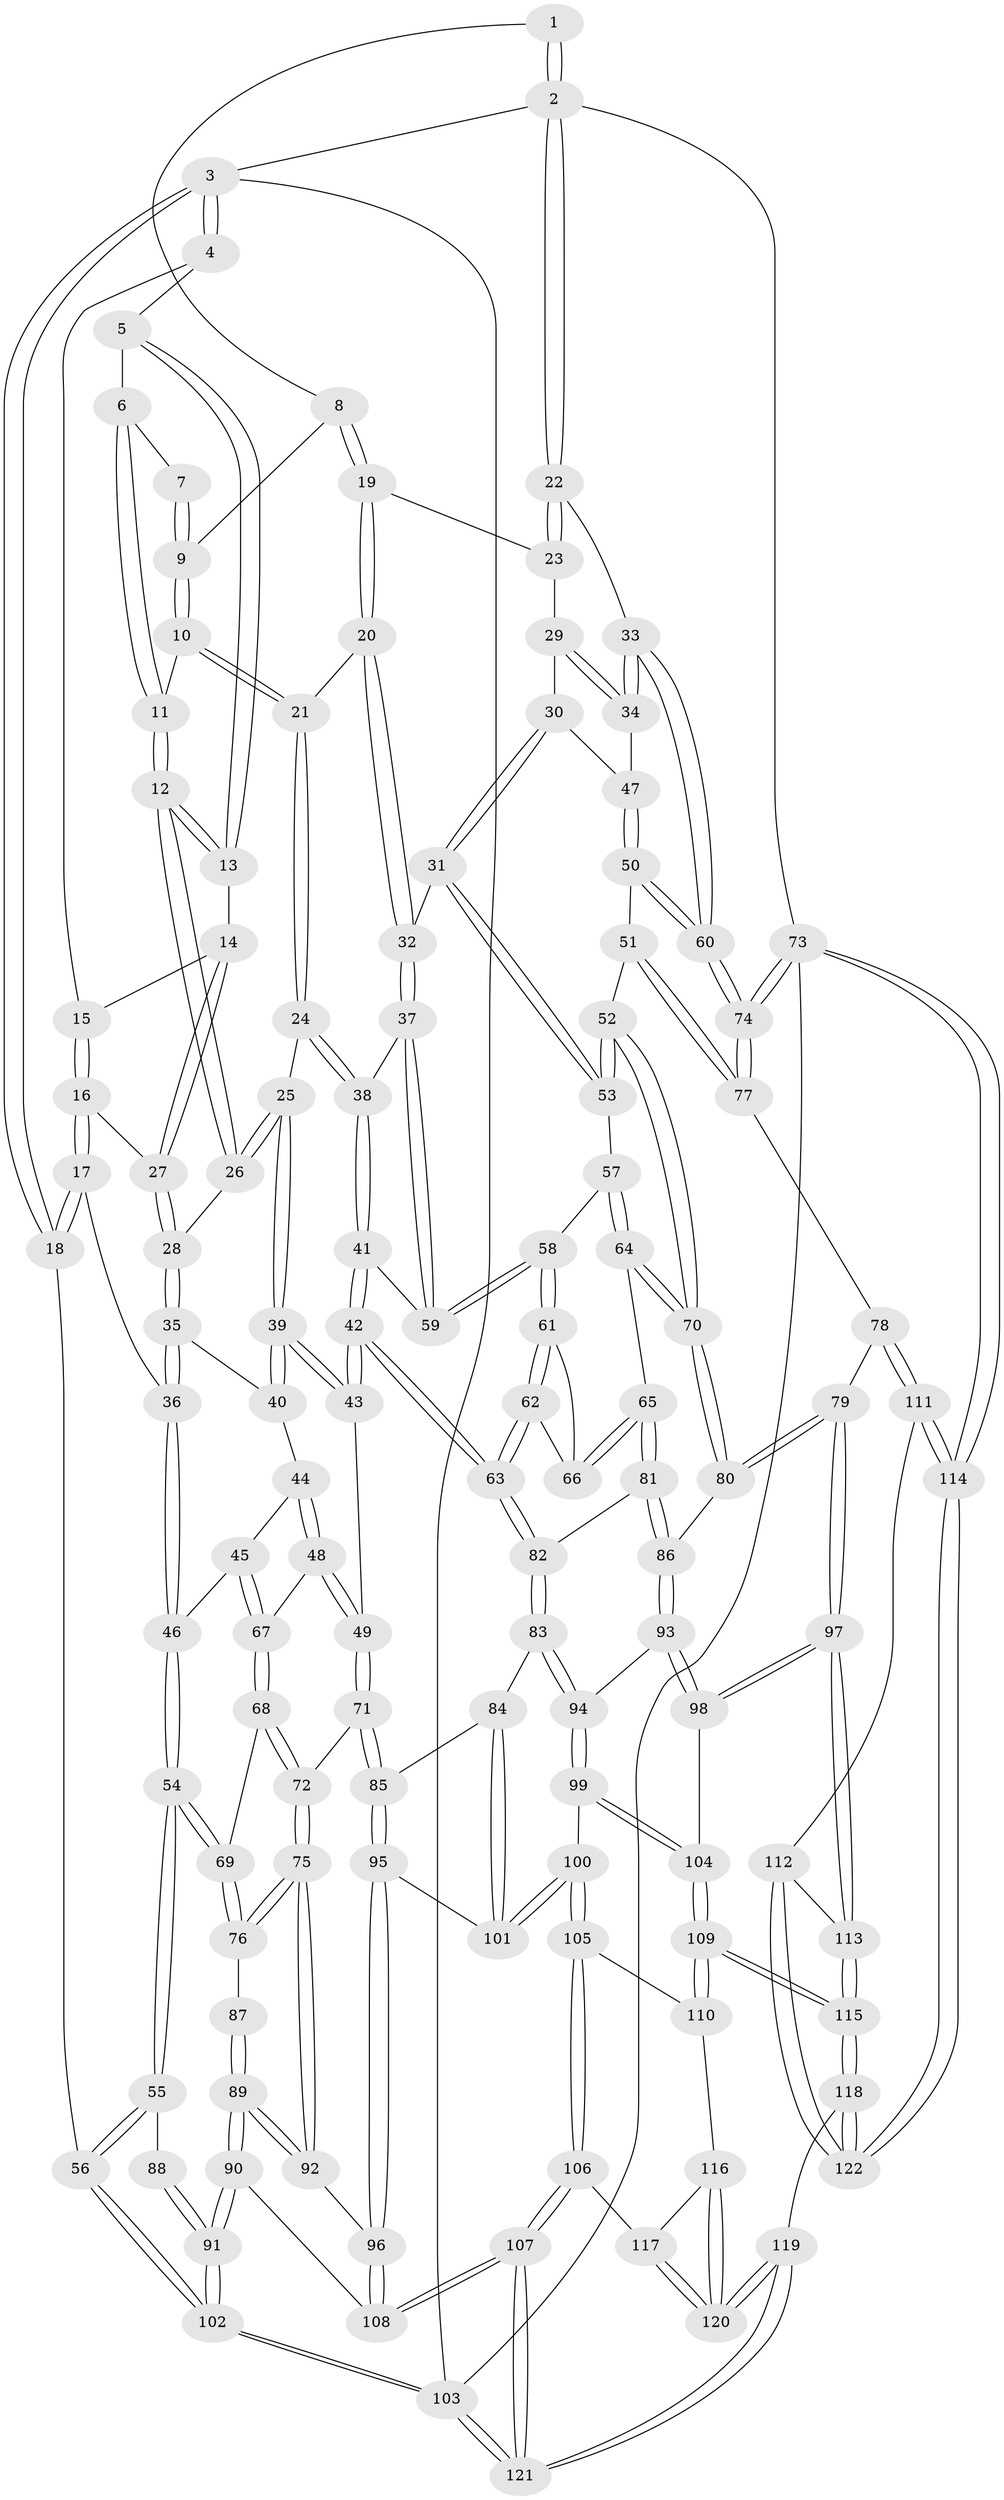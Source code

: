 // coarse degree distribution, {3: 0.0958904109589041, 5: 0.4246575342465753, 4: 0.3561643835616438, 7: 0.0273972602739726, 8: 0.0273972602739726, 6: 0.0684931506849315}
// Generated by graph-tools (version 1.1) at 2025/04/03/04/25 22:04:37]
// undirected, 122 vertices, 302 edges
graph export_dot {
graph [start="1"]
  node [color=gray90,style=filled];
  1 [pos="+0.8472654729660315+0"];
  2 [pos="+1+0"];
  3 [pos="+0+0"];
  4 [pos="+0+0"];
  5 [pos="+0.34928859438073084+0"];
  6 [pos="+0.5949329868980647+0"];
  7 [pos="+0.83169586918416+0"];
  8 [pos="+0.791469428557694+0.08254449076627914"];
  9 [pos="+0.7261286905833011+0.05743188152848242"];
  10 [pos="+0.6450888215505924+0.0695194840016225"];
  11 [pos="+0.6024584346762581+0"];
  12 [pos="+0.4318275502778677+0.14510034395322247"];
  13 [pos="+0.3591184979655276+0.056257949567635024"];
  14 [pos="+0.23917184097358393+0.11695157442348743"];
  15 [pos="+0.04654054584750196+0"];
  16 [pos="+0.09684038073489634+0.15708233761509036"];
  17 [pos="+0+0.25372543489503663"];
  18 [pos="+0+0.2828371889998413"];
  19 [pos="+0.8168978273955718+0.12559149643071138"];
  20 [pos="+0.6509093688489193+0.20920203667320472"];
  21 [pos="+0.6416975368406124+0.2067342269648421"];
  22 [pos="+1+0"];
  23 [pos="+0.8625972304884506+0.14028209277032694"];
  24 [pos="+0.5853756023240038+0.23095779073604328"];
  25 [pos="+0.472270087854505+0.22784388452878707"];
  26 [pos="+0.44525817066571505+0.18814294509281967"];
  27 [pos="+0.1827822034148123+0.18911958902033232"];
  28 [pos="+0.20590361649459624+0.24530738078120418"];
  29 [pos="+0.859807632929404+0.19709099681940154"];
  30 [pos="+0.8325228724199635+0.3011451800383273"];
  31 [pos="+0.781366796458059+0.3256559212093361"];
  32 [pos="+0.7785465565348054+0.3254812524734288"];
  33 [pos="+1+0.2791961032863687"];
  34 [pos="+1+0.30597048590184256"];
  35 [pos="+0.20620212196458212+0.27403100116647644"];
  36 [pos="+0.14849186604163245+0.34317019501817586"];
  37 [pos="+0.7187925388067589+0.38826231018866214"];
  38 [pos="+0.6075941074462969+0.3456803259256977"];
  39 [pos="+0.43043637433586723+0.32516291614906984"];
  40 [pos="+0.2604436448878986+0.31106719929655907"];
  41 [pos="+0.5909508312907897+0.40801572408337355"];
  42 [pos="+0.48973153208352493+0.5040793864651053"];
  43 [pos="+0.4349086414881829+0.48347334003033415"];
  44 [pos="+0.2736237925797144+0.37879660541824034"];
  45 [pos="+0.18530706609044906+0.45386447051014855"];
  46 [pos="+0.1437351722917245+0.3920286267287472"];
  47 [pos="+0.944196809178394+0.3367726570229616"];
  48 [pos="+0.3653337585023026+0.47381722442748897"];
  49 [pos="+0.4233084868716362+0.48894904440587394"];
  50 [pos="+0.8847324083284531+0.5109852444209118"];
  51 [pos="+0.8804607728557005+0.5136134174407697"];
  52 [pos="+0.8675288277117658+0.5144968325446286"];
  53 [pos="+0.8507547529924426+0.4895753625107124"];
  54 [pos="+0+0.5028055633767795"];
  55 [pos="+0+0.5063640017240671"];
  56 [pos="+0+0.5062256506875742"];
  57 [pos="+0.701366503329233+0.4346691677732834"];
  58 [pos="+0.7011305435622642+0.43443738307704166"];
  59 [pos="+0.7008500282663623+0.4299252348282203"];
  60 [pos="+1+0.4724948755074831"];
  61 [pos="+0.6778481450193701+0.4662605076332656"];
  62 [pos="+0.5831197072636427+0.5378065134727466"];
  63 [pos="+0.5424579964711054+0.5533797830310866"];
  64 [pos="+0.7779253324651112+0.5678441302339028"];
  65 [pos="+0.7756535299468534+0.5681723160645207"];
  66 [pos="+0.7105948123039553+0.5424127026060829"];
  67 [pos="+0.1943729642604633+0.478586272466864"];
  68 [pos="+0.1772811247238241+0.522795078583104"];
  69 [pos="+0.09462309974869007+0.5482952558402394"];
  70 [pos="+0.8001399463483186+0.571235465662615"];
  71 [pos="+0.33482767050256823+0.6267199956840885"];
  72 [pos="+0.2205803222556852+0.6026266397356018"];
  73 [pos="+1+1"];
  74 [pos="+1+0.7402803184001774"];
  75 [pos="+0.16771279452033241+0.6699256055107754"];
  76 [pos="+0.11154767957640949+0.6447806923767254"];
  77 [pos="+1+0.7308335512974166"];
  78 [pos="+0.903220203978672+0.7659447774541738"];
  79 [pos="+0.8703484632372245+0.7655989164570193"];
  80 [pos="+0.8117548586420904+0.6645045796322957"];
  81 [pos="+0.6708056057209721+0.6309551837583779"];
  82 [pos="+0.5577189118128227+0.5973489930863961"];
  83 [pos="+0.5476576427618698+0.6548864814324781"];
  84 [pos="+0.49152026460731585+0.6829046056369437"];
  85 [pos="+0.3404674473593265+0.6689685962358102"];
  86 [pos="+0.6978153934413162+0.6917748518838016"];
  87 [pos="+0.10473392294957273+0.6477376858920209"];
  88 [pos="+0.08239255983716026+0.6465278741642971"];
  89 [pos="+0.021392829584701827+0.7955732616722058"];
  90 [pos="+0.009082237816183643+0.8089812681135072"];
  91 [pos="+0+0.8278637852634484"];
  92 [pos="+0.16858034410789013+0.678677662802046"];
  93 [pos="+0.6848218530005883+0.7401458306533496"];
  94 [pos="+0.5800533493515244+0.7543956287306302"];
  95 [pos="+0.3349491780889137+0.7150989939147961"];
  96 [pos="+0.23774296860292657+0.7908283078688965"];
  97 [pos="+0.7905153451134317+0.8258332690031832"];
  98 [pos="+0.7574844950743804+0.8095591590615723"];
  99 [pos="+0.5674929316935203+0.789853016396405"];
  100 [pos="+0.4229443682960779+0.7915602419167523"];
  101 [pos="+0.41840808750829117+0.7834789968675284"];
  102 [pos="+0+0.8411466525782587"];
  103 [pos="+0+1"];
  104 [pos="+0.5813967837991755+0.8482637501232675"];
  105 [pos="+0.41117344590404703+0.8655151065951783"];
  106 [pos="+0.25984293160257677+0.8863792645747759"];
  107 [pos="+0.21185588386587723+0.8597849158109436"];
  108 [pos="+0.2114161553760498+0.858788512677272"];
  109 [pos="+0.568310139357251+1"];
  110 [pos="+0.43337343190574656+0.8988845068176146"];
  111 [pos="+0.9186973251166103+0.8476738067940217"];
  112 [pos="+0.9084519868300612+0.9994074397856022"];
  113 [pos="+0.780993462872214+0.872493384809697"];
  114 [pos="+1+1"];
  115 [pos="+0.5967253357155058+1"];
  116 [pos="+0.3658294654523456+0.9538842769609451"];
  117 [pos="+0.2688019846809983+0.9015318206877339"];
  118 [pos="+0.5934550239203478+1"];
  119 [pos="+0.37367008749801794+1"];
  120 [pos="+0.3573535074358589+1"];
  121 [pos="+0+1"];
  122 [pos="+1+1"];
  1 -- 2;
  1 -- 2;
  1 -- 8;
  2 -- 3;
  2 -- 22;
  2 -- 22;
  2 -- 73;
  3 -- 4;
  3 -- 4;
  3 -- 18;
  3 -- 18;
  3 -- 103;
  4 -- 5;
  4 -- 15;
  5 -- 6;
  5 -- 13;
  5 -- 13;
  6 -- 7;
  6 -- 11;
  6 -- 11;
  7 -- 9;
  7 -- 9;
  8 -- 9;
  8 -- 19;
  8 -- 19;
  9 -- 10;
  9 -- 10;
  10 -- 11;
  10 -- 21;
  10 -- 21;
  11 -- 12;
  11 -- 12;
  12 -- 13;
  12 -- 13;
  12 -- 26;
  12 -- 26;
  13 -- 14;
  14 -- 15;
  14 -- 27;
  14 -- 27;
  15 -- 16;
  15 -- 16;
  16 -- 17;
  16 -- 17;
  16 -- 27;
  17 -- 18;
  17 -- 18;
  17 -- 36;
  18 -- 56;
  19 -- 20;
  19 -- 20;
  19 -- 23;
  20 -- 21;
  20 -- 32;
  20 -- 32;
  21 -- 24;
  21 -- 24;
  22 -- 23;
  22 -- 23;
  22 -- 33;
  23 -- 29;
  24 -- 25;
  24 -- 38;
  24 -- 38;
  25 -- 26;
  25 -- 26;
  25 -- 39;
  25 -- 39;
  26 -- 28;
  27 -- 28;
  27 -- 28;
  28 -- 35;
  28 -- 35;
  29 -- 30;
  29 -- 34;
  29 -- 34;
  30 -- 31;
  30 -- 31;
  30 -- 47;
  31 -- 32;
  31 -- 53;
  31 -- 53;
  32 -- 37;
  32 -- 37;
  33 -- 34;
  33 -- 34;
  33 -- 60;
  33 -- 60;
  34 -- 47;
  35 -- 36;
  35 -- 36;
  35 -- 40;
  36 -- 46;
  36 -- 46;
  37 -- 38;
  37 -- 59;
  37 -- 59;
  38 -- 41;
  38 -- 41;
  39 -- 40;
  39 -- 40;
  39 -- 43;
  39 -- 43;
  40 -- 44;
  41 -- 42;
  41 -- 42;
  41 -- 59;
  42 -- 43;
  42 -- 43;
  42 -- 63;
  42 -- 63;
  43 -- 49;
  44 -- 45;
  44 -- 48;
  44 -- 48;
  45 -- 46;
  45 -- 67;
  45 -- 67;
  46 -- 54;
  46 -- 54;
  47 -- 50;
  47 -- 50;
  48 -- 49;
  48 -- 49;
  48 -- 67;
  49 -- 71;
  49 -- 71;
  50 -- 51;
  50 -- 60;
  50 -- 60;
  51 -- 52;
  51 -- 77;
  51 -- 77;
  52 -- 53;
  52 -- 53;
  52 -- 70;
  52 -- 70;
  53 -- 57;
  54 -- 55;
  54 -- 55;
  54 -- 69;
  54 -- 69;
  55 -- 56;
  55 -- 56;
  55 -- 88;
  56 -- 102;
  56 -- 102;
  57 -- 58;
  57 -- 64;
  57 -- 64;
  58 -- 59;
  58 -- 59;
  58 -- 61;
  58 -- 61;
  60 -- 74;
  60 -- 74;
  61 -- 62;
  61 -- 62;
  61 -- 66;
  62 -- 63;
  62 -- 63;
  62 -- 66;
  63 -- 82;
  63 -- 82;
  64 -- 65;
  64 -- 70;
  64 -- 70;
  65 -- 66;
  65 -- 66;
  65 -- 81;
  65 -- 81;
  67 -- 68;
  67 -- 68;
  68 -- 69;
  68 -- 72;
  68 -- 72;
  69 -- 76;
  69 -- 76;
  70 -- 80;
  70 -- 80;
  71 -- 72;
  71 -- 85;
  71 -- 85;
  72 -- 75;
  72 -- 75;
  73 -- 74;
  73 -- 74;
  73 -- 114;
  73 -- 114;
  73 -- 103;
  74 -- 77;
  74 -- 77;
  75 -- 76;
  75 -- 76;
  75 -- 92;
  75 -- 92;
  76 -- 87;
  77 -- 78;
  78 -- 79;
  78 -- 111;
  78 -- 111;
  79 -- 80;
  79 -- 80;
  79 -- 97;
  79 -- 97;
  80 -- 86;
  81 -- 82;
  81 -- 86;
  81 -- 86;
  82 -- 83;
  82 -- 83;
  83 -- 84;
  83 -- 94;
  83 -- 94;
  84 -- 85;
  84 -- 101;
  84 -- 101;
  85 -- 95;
  85 -- 95;
  86 -- 93;
  86 -- 93;
  87 -- 89;
  87 -- 89;
  88 -- 91;
  88 -- 91;
  89 -- 90;
  89 -- 90;
  89 -- 92;
  89 -- 92;
  90 -- 91;
  90 -- 91;
  90 -- 108;
  91 -- 102;
  91 -- 102;
  92 -- 96;
  93 -- 94;
  93 -- 98;
  93 -- 98;
  94 -- 99;
  94 -- 99;
  95 -- 96;
  95 -- 96;
  95 -- 101;
  96 -- 108;
  96 -- 108;
  97 -- 98;
  97 -- 98;
  97 -- 113;
  97 -- 113;
  98 -- 104;
  99 -- 100;
  99 -- 104;
  99 -- 104;
  100 -- 101;
  100 -- 101;
  100 -- 105;
  100 -- 105;
  102 -- 103;
  102 -- 103;
  103 -- 121;
  103 -- 121;
  104 -- 109;
  104 -- 109;
  105 -- 106;
  105 -- 106;
  105 -- 110;
  106 -- 107;
  106 -- 107;
  106 -- 117;
  107 -- 108;
  107 -- 108;
  107 -- 121;
  107 -- 121;
  109 -- 110;
  109 -- 110;
  109 -- 115;
  109 -- 115;
  110 -- 116;
  111 -- 112;
  111 -- 114;
  111 -- 114;
  112 -- 113;
  112 -- 122;
  112 -- 122;
  113 -- 115;
  113 -- 115;
  114 -- 122;
  114 -- 122;
  115 -- 118;
  115 -- 118;
  116 -- 117;
  116 -- 120;
  116 -- 120;
  117 -- 120;
  117 -- 120;
  118 -- 119;
  118 -- 122;
  118 -- 122;
  119 -- 120;
  119 -- 120;
  119 -- 121;
  119 -- 121;
}
